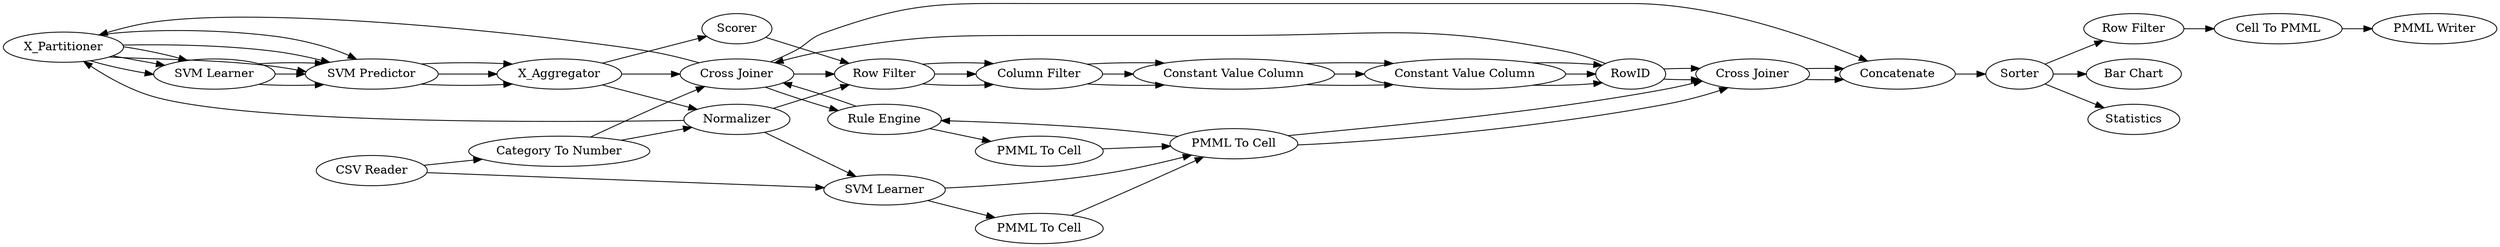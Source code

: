 digraph {
	2 [label=X_Partitioner]
	7 [label=X_Aggregator]
	9 [label="Row Filter"]
	28 [label="PMML To Cell"]
	31 [label="Decision Tree Learner"]
	32 [label="Decision Tree Predictor"]
	33 [label="Decision Tree Learner"]
	34 [label="Rule Engine"]
	38 [label="Cross Joiner"]
	39 [label=Scorer]
	290 [label="Constant Value Column"]
	292 [label="Constant Value Column"]
	293 [label=RowID]
	294 [label="Column Filter"]
	2 [label=X_Partitioner]
	7 [label=X_Aggregator]
	9 [label="Row Filter"]
	22 [label="PMML To Cell"]
	31 [label="RProp MLP Learner"]
	32 [label="MultiLayerPerceptron Predictor"]
	34 [label="Rule Engine"]
	35 [label="RProp MLP Learner"]
	38 [label="Cross Joiner"]
	39 [label=Normalizer]
	40 [label=Scorer]
	290 [label="Constant Value Column"]
	292 [label="Constant Value Column"]
	293 [label=RowID]
	294 [label="Column Filter"]
	2 [label=X_Partitioner]
	7 [label=X_Aggregator]
	9 [label="Row Filter"]
	31 [label="SVM Learner"]
	32 [label="SVM Predictor"]
	33 [label="SVM Learner"]
	34 [label="PMML To Cell"]
	35 [label="Rule Engine"]
	39 [label="Cross Joiner"]
	40 [label=Normalizer]
	41 [label=Scorer]
	290 [label="Constant Value Column"]
	292 [label="Constant Value Column"]
	293 [label=RowID]
	294 [label="Column Filter"]
	52 [label=Sorter]
	53 [label="Row Filter"]
	54 [label="Cell To PMML"]
	58 [label="Category To Number"]
	59 [label="Bar Chart"]
	60 [label=Concatenate]
	61 [label="PMML Writer"]
	62 [label="CSV Reader"]
	63 [label=Statistics]
	2 -> 32
	2 -> 31
	7 -> 39
	9 -> 294
	28 -> 34
	31 -> 32
	32 -> 7
	33 -> 28
	34 -> 38
	39 -> 9
	290 -> 292
	292 -> 293
	293 -> 38
	294 -> 290
	2 -> 32
	2 -> 31
	7 -> 40
	9 -> 294
	22 -> 34
	31 -> 32
	32 -> 7
	34 -> 38
	35 -> 22
	39 -> 2
	39 -> 35
	40 -> 9
	290 -> 292
	292 -> 293
	293 -> 38
	294 -> 290
	2 -> 32
	2 -> 31
	7 -> 41
	9 -> 294
	31 -> 32
	32 -> 7
	33 -> 34
	34 -> 35
	35 -> 39
	40 -> 2
	40 -> 33
	41 -> 9
	290 -> 292
	292 -> 293
	293 -> 39
	294 -> 290
	38 -> 60
	38 -> 60
	39 -> 60
	52 -> 53
	52 -> 63
	52 -> 59
	53 -> 54
	54 -> 61
	58 -> 39
	58 -> 40
	60 -> 52
	62 -> 58
	62 -> 33
	rankdir=LR
}
